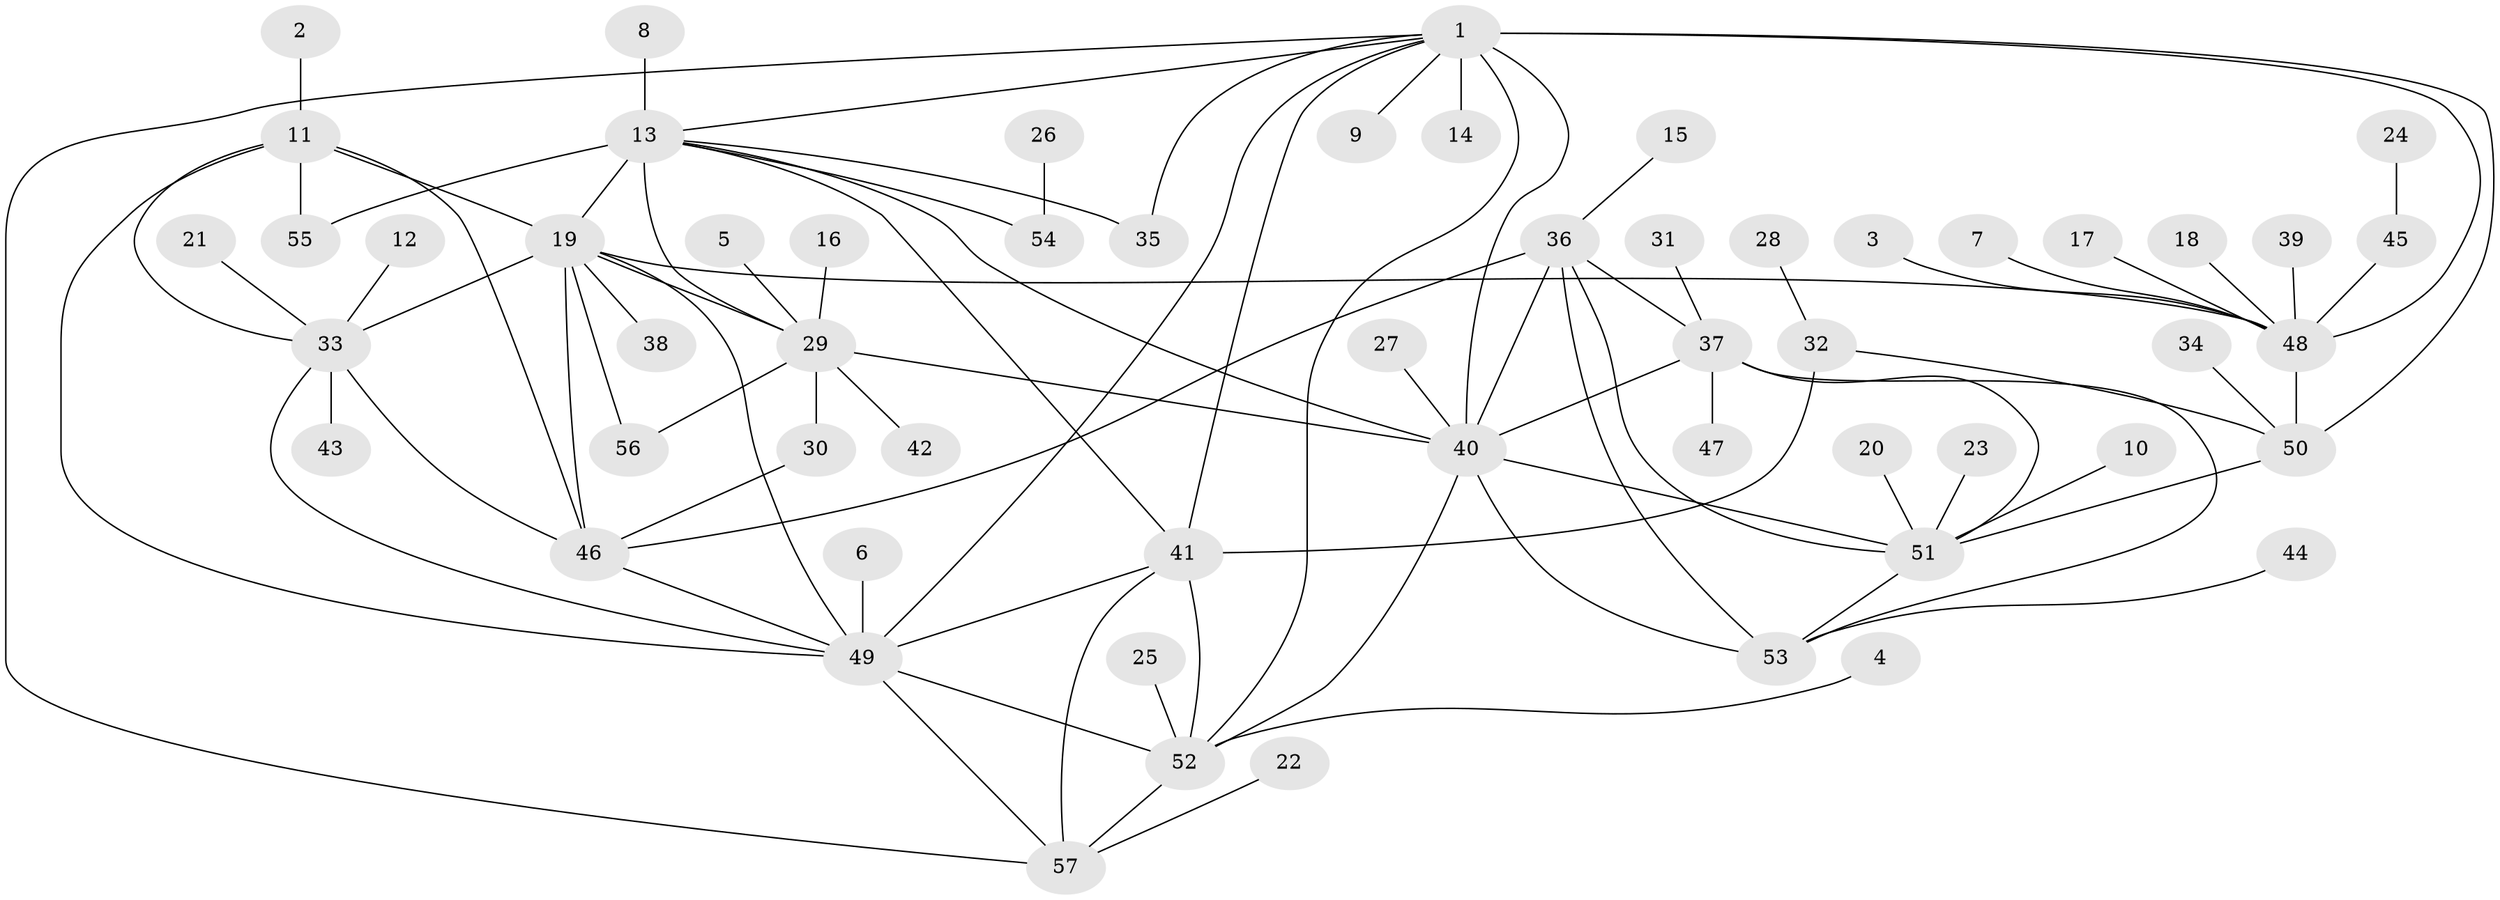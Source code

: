 // original degree distribution, {8: 0.06140350877192982, 6: 0.02631578947368421, 7: 0.06140350877192982, 9: 0.043859649122807015, 11: 0.008771929824561403, 4: 0.03508771929824561, 10: 0.008771929824561403, 2: 0.11403508771929824, 1: 0.6052631578947368, 5: 0.008771929824561403, 3: 0.02631578947368421}
// Generated by graph-tools (version 1.1) at 2025/50/03/09/25 03:50:27]
// undirected, 57 vertices, 89 edges
graph export_dot {
graph [start="1"]
  node [color=gray90,style=filled];
  1;
  2;
  3;
  4;
  5;
  6;
  7;
  8;
  9;
  10;
  11;
  12;
  13;
  14;
  15;
  16;
  17;
  18;
  19;
  20;
  21;
  22;
  23;
  24;
  25;
  26;
  27;
  28;
  29;
  30;
  31;
  32;
  33;
  34;
  35;
  36;
  37;
  38;
  39;
  40;
  41;
  42;
  43;
  44;
  45;
  46;
  47;
  48;
  49;
  50;
  51;
  52;
  53;
  54;
  55;
  56;
  57;
  1 -- 9 [weight=1.0];
  1 -- 13 [weight=1.0];
  1 -- 14 [weight=1.0];
  1 -- 35 [weight=1.0];
  1 -- 40 [weight=1.0];
  1 -- 41 [weight=1.0];
  1 -- 48 [weight=3.0];
  1 -- 49 [weight=1.0];
  1 -- 50 [weight=1.0];
  1 -- 52 [weight=1.0];
  1 -- 57 [weight=1.0];
  2 -- 11 [weight=1.0];
  3 -- 48 [weight=1.0];
  4 -- 52 [weight=1.0];
  5 -- 29 [weight=1.0];
  6 -- 49 [weight=1.0];
  7 -- 48 [weight=1.0];
  8 -- 13 [weight=1.0];
  10 -- 51 [weight=1.0];
  11 -- 19 [weight=1.0];
  11 -- 33 [weight=1.0];
  11 -- 46 [weight=1.0];
  11 -- 49 [weight=1.0];
  11 -- 55 [weight=1.0];
  12 -- 33 [weight=1.0];
  13 -- 19 [weight=3.0];
  13 -- 29 [weight=3.0];
  13 -- 35 [weight=1.0];
  13 -- 40 [weight=1.0];
  13 -- 41 [weight=1.0];
  13 -- 54 [weight=1.0];
  13 -- 55 [weight=2.0];
  15 -- 36 [weight=1.0];
  16 -- 29 [weight=1.0];
  17 -- 48 [weight=1.0];
  18 -- 48 [weight=1.0];
  19 -- 29 [weight=1.0];
  19 -- 33 [weight=1.0];
  19 -- 38 [weight=1.0];
  19 -- 46 [weight=1.0];
  19 -- 48 [weight=1.0];
  19 -- 49 [weight=1.0];
  19 -- 56 [weight=1.0];
  20 -- 51 [weight=1.0];
  21 -- 33 [weight=1.0];
  22 -- 57 [weight=1.0];
  23 -- 51 [weight=1.0];
  24 -- 45 [weight=1.0];
  25 -- 52 [weight=1.0];
  26 -- 54 [weight=1.0];
  27 -- 40 [weight=1.0];
  28 -- 32 [weight=1.0];
  29 -- 30 [weight=1.0];
  29 -- 40 [weight=1.0];
  29 -- 42 [weight=1.0];
  29 -- 56 [weight=1.0];
  30 -- 46 [weight=1.0];
  31 -- 37 [weight=1.0];
  32 -- 41 [weight=1.0];
  32 -- 50 [weight=1.0];
  33 -- 43 [weight=1.0];
  33 -- 46 [weight=1.0];
  33 -- 49 [weight=1.0];
  34 -- 50 [weight=1.0];
  36 -- 37 [weight=1.0];
  36 -- 40 [weight=1.0];
  36 -- 46 [weight=1.0];
  36 -- 51 [weight=1.0];
  36 -- 53 [weight=1.0];
  37 -- 40 [weight=1.0];
  37 -- 47 [weight=1.0];
  37 -- 51 [weight=1.0];
  37 -- 53 [weight=1.0];
  39 -- 48 [weight=1.0];
  40 -- 51 [weight=1.0];
  40 -- 52 [weight=1.0];
  40 -- 53 [weight=1.0];
  41 -- 49 [weight=1.0];
  41 -- 52 [weight=1.0];
  41 -- 57 [weight=1.0];
  44 -- 53 [weight=1.0];
  45 -- 48 [weight=1.0];
  46 -- 49 [weight=1.0];
  48 -- 50 [weight=3.0];
  49 -- 52 [weight=1.0];
  49 -- 57 [weight=1.0];
  50 -- 51 [weight=1.0];
  51 -- 53 [weight=1.0];
  52 -- 57 [weight=1.0];
}
